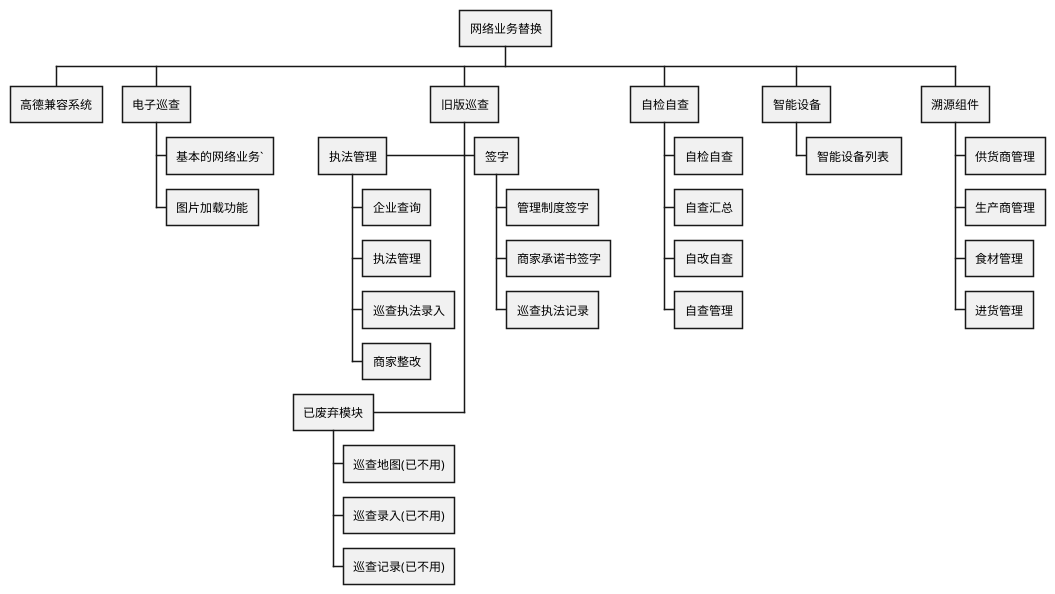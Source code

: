 @startwbs
* 网络业务替换
** 高德兼容系统
** 电子巡查
*** 基本的网络业务`
*** 图片加载功能
** 旧版巡查
*** 签字
**** 管理制度签字
**** 商家承诺书签字
**** 巡查执法记录
***< 执法管理
**** 企业查询
**** 执法管理
**** 巡查执法录入
**** 商家整改
***< 已废弃模块
**** 巡查地图(已不用)
**** 巡查录入(已不用)
**** 巡查记录(已不用)
** 自检自查
*** 自检自查
*** 自查汇总
*** 自改自查
*** 自查管理
** 智能设备
*** 智能设备列表	
** 溯源组件
*** 供货商管理
*** 生产商管理
*** 食材管理
*** 进货管理
@endwbs

